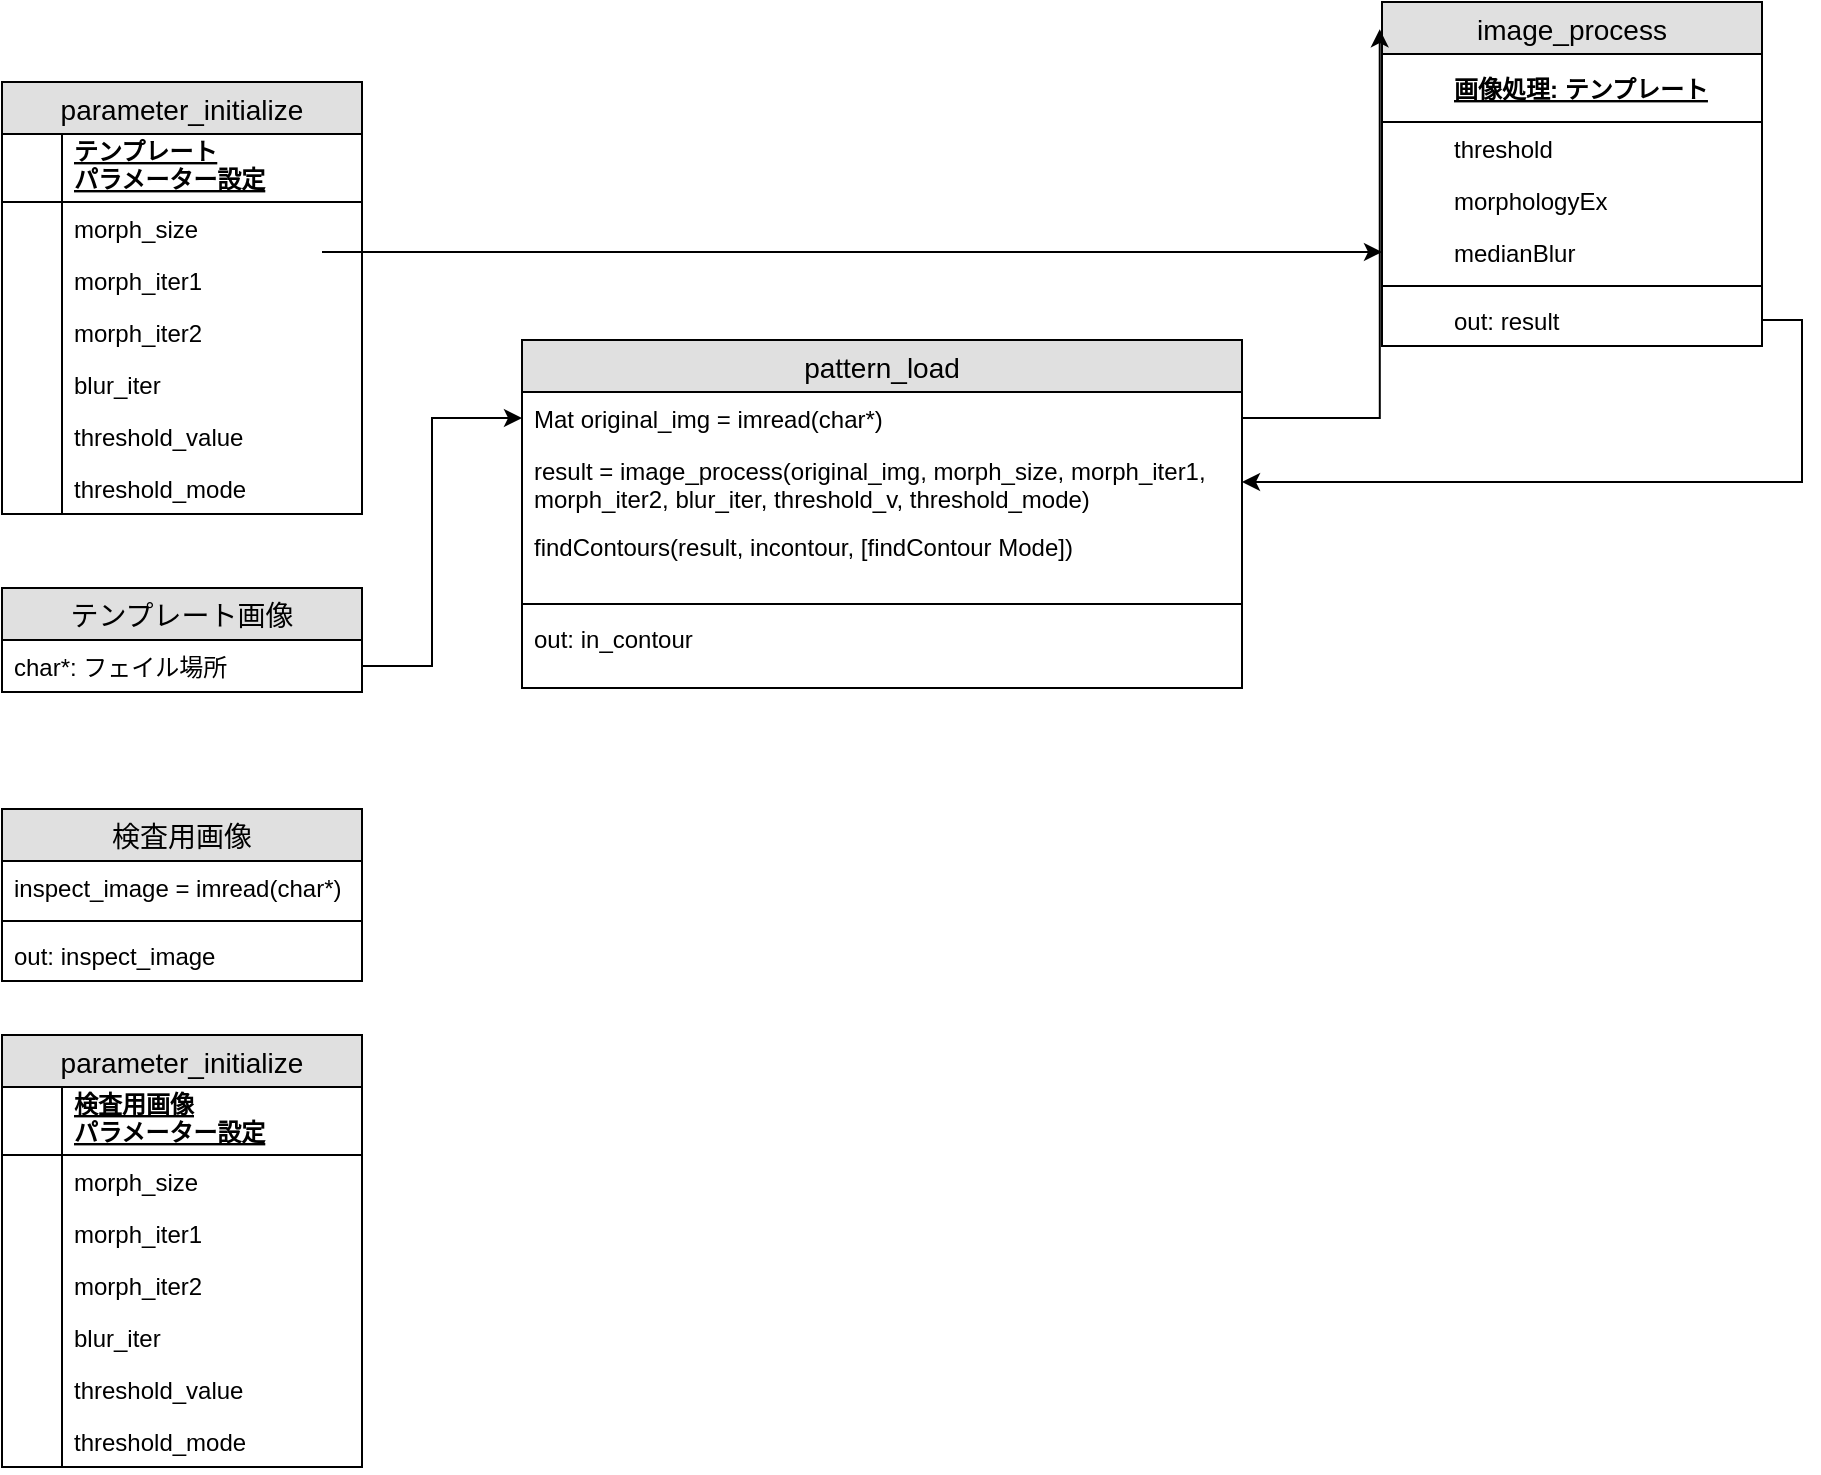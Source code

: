 <mxfile type="github" version="10.5.7"><diagram id="e56a1550-8fbb-45ad-956c-1786394a9013" name="Page-1"><mxGraphModel grid="1" dx="888" dy="621" gridSize="10" guides="1" tooltips="1" connect="1" arrows="1" fold="1" page="1" pageScale="1" pageWidth="1169" pageHeight="827" math="0" shadow="0" background="#ffffff"><root><mxCell id="0" /><mxCell id="1" parent="0" /><mxCell id="8Xmpn3u3pJ4hBeIKlxWt-1" value="pattern_load" parent="1" style="swimlane;fontStyle=0;childLayout=stackLayout;horizontal=1;startSize=26;fillColor=#e0e0e0;horizontalStack=0;resizeParent=1;resizeParentMax=0;resizeLast=0;collapsible=1;marginBottom=0;swimlaneFillColor=#ffffff;align=center;fontSize=14;" vertex="1"><mxGeometry as="geometry" x="310" y="176" width="360" height="174" /></mxCell><mxCell id="8Xmpn3u3pJ4hBeIKlxWt-2" value="Mat original_img = imread(char*)&#10;" parent="8Xmpn3u3pJ4hBeIKlxWt-1" style="text;strokeColor=none;fillColor=none;spacingLeft=4;spacingRight=4;overflow=hidden;rotatable=0;points=[[0,0.5],[1,0.5]];portConstraint=eastwest;fontSize=12;" vertex="1"><mxGeometry as="geometry" y="26" width="360" height="26" /></mxCell><mxCell id="8Xmpn3u3pJ4hBeIKlxWt-3" value="result = image_process(original_img, morph_size, morph_iter1, &#10;morph_iter2, blur_iter, threshold_v, threshold_mode)&#10;" parent="8Xmpn3u3pJ4hBeIKlxWt-1" style="text;strokeColor=none;fillColor=none;spacingLeft=4;spacingRight=4;overflow=hidden;rotatable=0;points=[[0,0.5],[1,0.5]];portConstraint=eastwest;fontSize=12;" vertex="1"><mxGeometry as="geometry" y="52" width="360" height="38" /></mxCell><mxCell id="8Xmpn3u3pJ4hBeIKlxWt-32" value="findContours(result, incontour, [findContour Mode])" parent="8Xmpn3u3pJ4hBeIKlxWt-1" style="text;strokeColor=none;fillColor=none;spacingLeft=4;spacingRight=4;overflow=hidden;rotatable=0;points=[[0,0.5],[1,0.5]];portConstraint=eastwest;fontSize=12;" vertex="1"><mxGeometry as="geometry" y="90" width="360" height="38" /></mxCell><mxCell id="8Xmpn3u3pJ4hBeIKlxWt-34" value="" parent="8Xmpn3u3pJ4hBeIKlxWt-1" style="line;strokeWidth=1;fillColor=none;align=left;verticalAlign=middle;spacingTop=-1;spacingLeft=3;spacingRight=3;rotatable=0;labelPosition=right;points=[];portConstraint=eastwest;fontSize=12;" vertex="1"><mxGeometry as="geometry" y="128" width="360" height="8" /></mxCell><mxCell id="8Xmpn3u3pJ4hBeIKlxWt-33" value="out: in_contour" parent="8Xmpn3u3pJ4hBeIKlxWt-1" style="text;strokeColor=none;fillColor=none;spacingLeft=4;spacingRight=4;overflow=hidden;rotatable=0;points=[[0,0.5],[1,0.5]];portConstraint=eastwest;fontSize=12;" vertex="1"><mxGeometry as="geometry" y="136" width="360" height="38" /></mxCell><mxCell id="8Xmpn3u3pJ4hBeIKlxWt-5" value="parameter_initialize" parent="1" style="swimlane;fontStyle=0;childLayout=stackLayout;horizontal=1;startSize=26;fillColor=#e0e0e0;horizontalStack=0;resizeParent=1;resizeParentMax=0;resizeLast=0;collapsible=1;marginBottom=0;swimlaneFillColor=#ffffff;align=center;fontSize=14;" vertex="1"><mxGeometry as="geometry" x="50" y="47" width="180" height="216" /></mxCell><mxCell id="8Xmpn3u3pJ4hBeIKlxWt-6" value="テンプレート&#10;パラメーター設定&#10;" parent="8Xmpn3u3pJ4hBeIKlxWt-5" style="shape=partialRectangle;top=0;left=0;right=0;bottom=1;align=left;verticalAlign=middle;fillColor=none;spacingLeft=34;spacingRight=4;overflow=hidden;rotatable=0;points=[[0,0.5],[1,0.5]];portConstraint=eastwest;dropTarget=0;fontStyle=5;fontSize=12;" vertex="1"><mxGeometry as="geometry" y="26" width="180" height="34" /></mxCell><mxCell id="8Xmpn3u3pJ4hBeIKlxWt-7" value="" parent="8Xmpn3u3pJ4hBeIKlxWt-6" style="shape=partialRectangle;top=0;left=0;bottom=0;fillColor=none;align=left;verticalAlign=middle;spacingLeft=4;spacingRight=4;overflow=hidden;rotatable=0;points=[];portConstraint=eastwest;part=1;fontSize=12;" vertex="1" connectable="0"><mxGeometry as="geometry" width="30" height="34" /></mxCell><mxCell id="8Xmpn3u3pJ4hBeIKlxWt-8" value="morph_size" parent="8Xmpn3u3pJ4hBeIKlxWt-5" style="shape=partialRectangle;top=0;left=0;right=0;bottom=0;align=left;verticalAlign=top;fillColor=none;spacingLeft=34;spacingRight=4;overflow=hidden;rotatable=0;points=[[0,0.5],[1,0.5]];portConstraint=eastwest;dropTarget=0;fontSize=12;" vertex="1"><mxGeometry as="geometry" y="60" width="180" height="26" /></mxCell><mxCell id="8Xmpn3u3pJ4hBeIKlxWt-9" value="" parent="8Xmpn3u3pJ4hBeIKlxWt-8" style="shape=partialRectangle;top=0;left=0;bottom=0;fillColor=none;align=left;verticalAlign=top;spacingLeft=4;spacingRight=4;overflow=hidden;rotatable=0;points=[];portConstraint=eastwest;part=1;fontSize=12;" vertex="1" connectable="0"><mxGeometry as="geometry" width="30" height="26" /></mxCell><mxCell id="8Xmpn3u3pJ4hBeIKlxWt-10" value="morph_iter1&#10;" parent="8Xmpn3u3pJ4hBeIKlxWt-5" style="shape=partialRectangle;top=0;left=0;right=0;bottom=0;align=left;verticalAlign=top;fillColor=none;spacingLeft=34;spacingRight=4;overflow=hidden;rotatable=0;points=[[0,0.5],[1,0.5]];portConstraint=eastwest;dropTarget=0;fontSize=12;" vertex="1"><mxGeometry as="geometry" y="86" width="180" height="26" /></mxCell><mxCell id="8Xmpn3u3pJ4hBeIKlxWt-11" value="" parent="8Xmpn3u3pJ4hBeIKlxWt-10" style="shape=partialRectangle;top=0;left=0;bottom=0;fillColor=none;align=left;verticalAlign=top;spacingLeft=4;spacingRight=4;overflow=hidden;rotatable=0;points=[];portConstraint=eastwest;part=1;fontSize=12;" vertex="1" connectable="0"><mxGeometry as="geometry" width="30" height="26" /></mxCell><mxCell id="8Xmpn3u3pJ4hBeIKlxWt-12" value="morph_iter2&#10;" parent="8Xmpn3u3pJ4hBeIKlxWt-5" style="shape=partialRectangle;top=0;left=0;right=0;bottom=0;align=left;verticalAlign=top;fillColor=none;spacingLeft=34;spacingRight=4;overflow=hidden;rotatable=0;points=[[0,0.5],[1,0.5]];portConstraint=eastwest;dropTarget=0;fontSize=12;" vertex="1"><mxGeometry as="geometry" y="112" width="180" height="26" /></mxCell><mxCell id="8Xmpn3u3pJ4hBeIKlxWt-13" value="" parent="8Xmpn3u3pJ4hBeIKlxWt-12" style="shape=partialRectangle;top=0;left=0;bottom=0;fillColor=none;align=left;verticalAlign=top;spacingLeft=4;spacingRight=4;overflow=hidden;rotatable=0;points=[];portConstraint=eastwest;part=1;fontSize=12;" vertex="1" connectable="0"><mxGeometry as="geometry" width="30" height="26" /></mxCell><mxCell id="8Xmpn3u3pJ4hBeIKlxWt-16" value="blur_iter&#10;" parent="8Xmpn3u3pJ4hBeIKlxWt-5" style="shape=partialRectangle;top=0;left=0;right=0;bottom=0;align=left;verticalAlign=top;fillColor=none;spacingLeft=34;spacingRight=4;overflow=hidden;rotatable=0;points=[[0,0.5],[1,0.5]];portConstraint=eastwest;dropTarget=0;fontSize=12;" vertex="1"><mxGeometry as="geometry" y="138" width="180" height="26" /></mxCell><mxCell id="8Xmpn3u3pJ4hBeIKlxWt-17" value="" parent="8Xmpn3u3pJ4hBeIKlxWt-16" style="shape=partialRectangle;top=0;left=0;bottom=0;fillColor=none;align=left;verticalAlign=top;spacingLeft=4;spacingRight=4;overflow=hidden;rotatable=0;points=[];portConstraint=eastwest;part=1;fontSize=12;" vertex="1" connectable="0"><mxGeometry as="geometry" width="30" height="26" /></mxCell><mxCell id="8Xmpn3u3pJ4hBeIKlxWt-18" value="threshold_value&#10;" parent="8Xmpn3u3pJ4hBeIKlxWt-5" style="shape=partialRectangle;top=0;left=0;right=0;bottom=0;align=left;verticalAlign=top;fillColor=none;spacingLeft=34;spacingRight=4;overflow=hidden;rotatable=0;points=[[0,0.5],[1,0.5]];portConstraint=eastwest;dropTarget=0;fontSize=12;" vertex="1"><mxGeometry as="geometry" y="164" width="180" height="26" /></mxCell><mxCell id="8Xmpn3u3pJ4hBeIKlxWt-19" value="" parent="8Xmpn3u3pJ4hBeIKlxWt-18" style="shape=partialRectangle;top=0;left=0;bottom=0;fillColor=none;align=left;verticalAlign=top;spacingLeft=4;spacingRight=4;overflow=hidden;rotatable=0;points=[];portConstraint=eastwest;part=1;fontSize=12;" vertex="1" connectable="0"><mxGeometry as="geometry" width="30" height="26" /></mxCell><mxCell id="8Xmpn3u3pJ4hBeIKlxWt-20" value="threshold_mode&#10;" parent="8Xmpn3u3pJ4hBeIKlxWt-5" style="shape=partialRectangle;top=0;left=0;right=0;bottom=0;align=left;verticalAlign=top;fillColor=none;spacingLeft=34;spacingRight=4;overflow=hidden;rotatable=0;points=[[0,0.5],[1,0.5]];portConstraint=eastwest;dropTarget=0;fontSize=12;" vertex="1"><mxGeometry as="geometry" y="190" width="180" height="26" /></mxCell><mxCell id="8Xmpn3u3pJ4hBeIKlxWt-21" value="" parent="8Xmpn3u3pJ4hBeIKlxWt-20" style="shape=partialRectangle;top=0;left=0;bottom=0;fillColor=none;align=left;verticalAlign=top;spacingLeft=4;spacingRight=4;overflow=hidden;rotatable=0;points=[];portConstraint=eastwest;part=1;fontSize=12;" vertex="1" connectable="0"><mxGeometry as="geometry" width="30" height="26" /></mxCell><mxCell id="8Xmpn3u3pJ4hBeIKlxWt-22" value="テンプレート画像" parent="1" style="swimlane;fontStyle=0;childLayout=stackLayout;horizontal=1;startSize=26;fillColor=#e0e0e0;horizontalStack=0;resizeParent=1;resizeParentMax=0;resizeLast=0;collapsible=1;marginBottom=0;swimlaneFillColor=#ffffff;align=center;fontSize=14;" vertex="1"><mxGeometry as="geometry" x="50" y="300" width="180" height="52" /></mxCell><mxCell id="8Xmpn3u3pJ4hBeIKlxWt-23" value="char*: フェイル場所" parent="8Xmpn3u3pJ4hBeIKlxWt-22" style="text;strokeColor=none;fillColor=none;spacingLeft=4;spacingRight=4;overflow=hidden;rotatable=0;points=[[0,0.5],[1,0.5]];portConstraint=eastwest;fontSize=12;" vertex="1"><mxGeometry as="geometry" y="26" width="180" height="26" /></mxCell><mxCell id="8Xmpn3u3pJ4hBeIKlxWt-26" parent="1" style="edgeStyle=orthogonalEdgeStyle;rounded=0;orthogonalLoop=1;jettySize=auto;html=1;exitX=1;exitY=0.5;exitDx=0;exitDy=0;entryX=0;entryY=0.5;entryDx=0;entryDy=0;" edge="1" target="8Xmpn3u3pJ4hBeIKlxWt-2" source="8Xmpn3u3pJ4hBeIKlxWt-23"><mxGeometry as="geometry" relative="1"><Array as="points"><mxPoint x="265" y="339" /><mxPoint x="265" y="215" /></Array></mxGeometry></mxCell><mxCell id="8Xmpn3u3pJ4hBeIKlxWt-35" value="image_process" parent="1" style="swimlane;fontStyle=0;childLayout=stackLayout;horizontal=1;startSize=26;fillColor=#e0e0e0;horizontalStack=0;resizeParent=1;resizeParentMax=0;resizeLast=0;collapsible=1;marginBottom=0;swimlaneFillColor=#ffffff;align=center;fontSize=14;" vertex="1"><mxGeometry as="geometry" x="740" y="7" width="190" height="172" /></mxCell><mxCell id="8Xmpn3u3pJ4hBeIKlxWt-36" value="画像処理: テンプレート" parent="8Xmpn3u3pJ4hBeIKlxWt-35" style="shape=partialRectangle;top=0;left=0;right=0;bottom=1;align=left;verticalAlign=middle;fillColor=none;spacingLeft=34;spacingRight=4;overflow=hidden;rotatable=0;points=[[0,0.5],[1,0.5]];portConstraint=eastwest;dropTarget=0;fontStyle=5;fontSize=12;" vertex="1"><mxGeometry as="geometry" y="26" width="190" height="34" /></mxCell><mxCell id="8Xmpn3u3pJ4hBeIKlxWt-38" value="threshold" parent="8Xmpn3u3pJ4hBeIKlxWt-35" style="shape=partialRectangle;top=0;left=0;right=0;bottom=0;align=left;verticalAlign=top;fillColor=none;spacingLeft=34;spacingRight=4;overflow=hidden;rotatable=0;points=[[0,0.5],[1,0.5]];portConstraint=eastwest;dropTarget=0;fontSize=12;" vertex="1"><mxGeometry as="geometry" y="60" width="190" height="26" /></mxCell><mxCell id="8Xmpn3u3pJ4hBeIKlxWt-40" value="morphologyEx" parent="8Xmpn3u3pJ4hBeIKlxWt-35" style="shape=partialRectangle;top=0;left=0;right=0;bottom=0;align=left;verticalAlign=top;fillColor=none;spacingLeft=34;spacingRight=4;overflow=hidden;rotatable=0;points=[[0,0.5],[1,0.5]];portConstraint=eastwest;dropTarget=0;fontSize=12;" vertex="1"><mxGeometry as="geometry" y="86" width="190" height="26" /></mxCell><mxCell id="8Xmpn3u3pJ4hBeIKlxWt-42" value="medianBlur" parent="8Xmpn3u3pJ4hBeIKlxWt-35" style="shape=partialRectangle;top=0;left=0;right=0;bottom=0;align=left;verticalAlign=top;fillColor=none;spacingLeft=34;spacingRight=4;overflow=hidden;rotatable=0;points=[[0,0.5],[1,0.5]];portConstraint=eastwest;dropTarget=0;fontSize=12;" vertex="1"><mxGeometry as="geometry" y="112" width="190" height="26" /></mxCell><mxCell id="8Xmpn3u3pJ4hBeIKlxWt-58" value="" parent="8Xmpn3u3pJ4hBeIKlxWt-35" style="line;strokeWidth=1;fillColor=none;align=left;verticalAlign=middle;spacingTop=-1;spacingLeft=3;spacingRight=3;rotatable=0;labelPosition=right;points=[];portConstraint=eastwest;fontSize=12;" vertex="1"><mxGeometry as="geometry" y="138" width="190" height="8" /></mxCell><mxCell id="8Xmpn3u3pJ4hBeIKlxWt-56" value="out: result&#10;" parent="8Xmpn3u3pJ4hBeIKlxWt-35" style="shape=partialRectangle;top=0;left=0;right=0;bottom=0;align=left;verticalAlign=top;fillColor=none;spacingLeft=34;spacingRight=4;overflow=hidden;rotatable=0;points=[[0,0.5],[1,0.5]];portConstraint=eastwest;dropTarget=0;fontSize=12;" vertex="1"><mxGeometry as="geometry" y="146" width="190" height="26" /></mxCell><mxCell id="8Xmpn3u3pJ4hBeIKlxWt-54" parent="1" style="edgeStyle=orthogonalEdgeStyle;rounded=0;orthogonalLoop=1;jettySize=auto;html=1;entryX=0;entryY=0.5;entryDx=0;entryDy=0;" edge="1" target="8Xmpn3u3pJ4hBeIKlxWt-42"><mxGeometry as="geometry" relative="1"><mxPoint as="sourcePoint" x="210" y="132" /><Array as="points"><mxPoint x="210" y="132" /></Array></mxGeometry></mxCell><mxCell id="8Xmpn3u3pJ4hBeIKlxWt-55" parent="1" style="edgeStyle=orthogonalEdgeStyle;rounded=0;orthogonalLoop=1;jettySize=auto;html=1;exitX=1;exitY=0.5;exitDx=0;exitDy=0;entryX=-0.006;entryY=0.079;entryDx=0;entryDy=0;entryPerimeter=0;" edge="1" target="8Xmpn3u3pJ4hBeIKlxWt-35" source="8Xmpn3u3pJ4hBeIKlxWt-2"><mxGeometry as="geometry" relative="1" /></mxCell><mxCell id="8Xmpn3u3pJ4hBeIKlxWt-59" parent="1" style="edgeStyle=orthogonalEdgeStyle;rounded=0;orthogonalLoop=1;jettySize=auto;html=1;exitX=1;exitY=0.5;exitDx=0;exitDy=0;entryX=1;entryY=0.5;entryDx=0;entryDy=0;" edge="1" target="8Xmpn3u3pJ4hBeIKlxWt-3" source="8Xmpn3u3pJ4hBeIKlxWt-56"><mxGeometry as="geometry" relative="1" /></mxCell><mxCell id="8Xmpn3u3pJ4hBeIKlxWt-60" value="検査用画像" parent="1" style="swimlane;fontStyle=0;childLayout=stackLayout;horizontal=1;startSize=26;fillColor=#e0e0e0;horizontalStack=0;resizeParent=1;resizeParentMax=0;resizeLast=0;collapsible=1;marginBottom=0;swimlaneFillColor=#ffffff;align=center;fontSize=14;" vertex="1"><mxGeometry as="geometry" x="50" y="410.5" width="180" height="86" /></mxCell><mxCell id="8Xmpn3u3pJ4hBeIKlxWt-61" value="inspect_image = imread(char*)" parent="8Xmpn3u3pJ4hBeIKlxWt-60" style="text;strokeColor=none;fillColor=none;spacingLeft=4;spacingRight=4;overflow=hidden;rotatable=0;points=[[0,0.5],[1,0.5]];portConstraint=eastwest;fontSize=12;" vertex="1"><mxGeometry as="geometry" y="26" width="180" height="26" /></mxCell><mxCell id="8Xmpn3u3pJ4hBeIKlxWt-63" value="" parent="8Xmpn3u3pJ4hBeIKlxWt-60" style="line;strokeWidth=1;fillColor=none;align=left;verticalAlign=middle;spacingTop=-1;spacingLeft=3;spacingRight=3;rotatable=0;labelPosition=right;points=[];portConstraint=eastwest;fontSize=12;" vertex="1"><mxGeometry as="geometry" y="52" width="180" height="8" /></mxCell><mxCell id="8Xmpn3u3pJ4hBeIKlxWt-62" value="out: inspect_image&#10;" parent="8Xmpn3u3pJ4hBeIKlxWt-60" style="text;strokeColor=none;fillColor=none;spacingLeft=4;spacingRight=4;overflow=hidden;rotatable=0;points=[[0,0.5],[1,0.5]];portConstraint=eastwest;fontSize=12;" vertex="1"><mxGeometry as="geometry" y="60" width="180" height="26" /></mxCell><mxCell id="8Xmpn3u3pJ4hBeIKlxWt-64" value="parameter_initialize" parent="1" style="swimlane;fontStyle=0;childLayout=stackLayout;horizontal=1;startSize=26;fillColor=#e0e0e0;horizontalStack=0;resizeParent=1;resizeParentMax=0;resizeLast=0;collapsible=1;marginBottom=0;swimlaneFillColor=#ffffff;align=center;fontSize=14;" vertex="1"><mxGeometry as="geometry" x="50" y="523.5" width="180" height="216" /></mxCell><mxCell id="8Xmpn3u3pJ4hBeIKlxWt-65" value="検査用画像&#10;パラメーター設定&#10;" parent="8Xmpn3u3pJ4hBeIKlxWt-64" style="shape=partialRectangle;top=0;left=0;right=0;bottom=1;align=left;verticalAlign=middle;fillColor=none;spacingLeft=34;spacingRight=4;overflow=hidden;rotatable=0;points=[[0,0.5],[1,0.5]];portConstraint=eastwest;dropTarget=0;fontStyle=5;fontSize=12;" vertex="1"><mxGeometry as="geometry" y="26" width="180" height="34" /></mxCell><mxCell id="8Xmpn3u3pJ4hBeIKlxWt-66" value="" parent="8Xmpn3u3pJ4hBeIKlxWt-65" style="shape=partialRectangle;top=0;left=0;bottom=0;fillColor=none;align=left;verticalAlign=middle;spacingLeft=4;spacingRight=4;overflow=hidden;rotatable=0;points=[];portConstraint=eastwest;part=1;fontSize=12;" vertex="1" connectable="0"><mxGeometry as="geometry" width="30" height="34" /></mxCell><mxCell id="8Xmpn3u3pJ4hBeIKlxWt-67" value="morph_size" parent="8Xmpn3u3pJ4hBeIKlxWt-64" style="shape=partialRectangle;top=0;left=0;right=0;bottom=0;align=left;verticalAlign=top;fillColor=none;spacingLeft=34;spacingRight=4;overflow=hidden;rotatable=0;points=[[0,0.5],[1,0.5]];portConstraint=eastwest;dropTarget=0;fontSize=12;" vertex="1"><mxGeometry as="geometry" y="60" width="180" height="26" /></mxCell><mxCell id="8Xmpn3u3pJ4hBeIKlxWt-68" value="" parent="8Xmpn3u3pJ4hBeIKlxWt-67" style="shape=partialRectangle;top=0;left=0;bottom=0;fillColor=none;align=left;verticalAlign=top;spacingLeft=4;spacingRight=4;overflow=hidden;rotatable=0;points=[];portConstraint=eastwest;part=1;fontSize=12;" vertex="1" connectable="0"><mxGeometry as="geometry" width="30" height="26" /></mxCell><mxCell id="8Xmpn3u3pJ4hBeIKlxWt-69" value="morph_iter1&#10;" parent="8Xmpn3u3pJ4hBeIKlxWt-64" style="shape=partialRectangle;top=0;left=0;right=0;bottom=0;align=left;verticalAlign=top;fillColor=none;spacingLeft=34;spacingRight=4;overflow=hidden;rotatable=0;points=[[0,0.5],[1,0.5]];portConstraint=eastwest;dropTarget=0;fontSize=12;" vertex="1"><mxGeometry as="geometry" y="86" width="180" height="26" /></mxCell><mxCell id="8Xmpn3u3pJ4hBeIKlxWt-70" value="" parent="8Xmpn3u3pJ4hBeIKlxWt-69" style="shape=partialRectangle;top=0;left=0;bottom=0;fillColor=none;align=left;verticalAlign=top;spacingLeft=4;spacingRight=4;overflow=hidden;rotatable=0;points=[];portConstraint=eastwest;part=1;fontSize=12;" vertex="1" connectable="0"><mxGeometry as="geometry" width="30" height="26" /></mxCell><mxCell id="8Xmpn3u3pJ4hBeIKlxWt-71" value="morph_iter2&#10;" parent="8Xmpn3u3pJ4hBeIKlxWt-64" style="shape=partialRectangle;top=0;left=0;right=0;bottom=0;align=left;verticalAlign=top;fillColor=none;spacingLeft=34;spacingRight=4;overflow=hidden;rotatable=0;points=[[0,0.5],[1,0.5]];portConstraint=eastwest;dropTarget=0;fontSize=12;" vertex="1"><mxGeometry as="geometry" y="112" width="180" height="26" /></mxCell><mxCell id="8Xmpn3u3pJ4hBeIKlxWt-72" value="" parent="8Xmpn3u3pJ4hBeIKlxWt-71" style="shape=partialRectangle;top=0;left=0;bottom=0;fillColor=none;align=left;verticalAlign=top;spacingLeft=4;spacingRight=4;overflow=hidden;rotatable=0;points=[];portConstraint=eastwest;part=1;fontSize=12;" vertex="1" connectable="0"><mxGeometry as="geometry" width="30" height="26" /></mxCell><mxCell id="8Xmpn3u3pJ4hBeIKlxWt-73" value="blur_iter&#10;" parent="8Xmpn3u3pJ4hBeIKlxWt-64" style="shape=partialRectangle;top=0;left=0;right=0;bottom=0;align=left;verticalAlign=top;fillColor=none;spacingLeft=34;spacingRight=4;overflow=hidden;rotatable=0;points=[[0,0.5],[1,0.5]];portConstraint=eastwest;dropTarget=0;fontSize=12;" vertex="1"><mxGeometry as="geometry" y="138" width="180" height="26" /></mxCell><mxCell id="8Xmpn3u3pJ4hBeIKlxWt-74" value="" parent="8Xmpn3u3pJ4hBeIKlxWt-73" style="shape=partialRectangle;top=0;left=0;bottom=0;fillColor=none;align=left;verticalAlign=top;spacingLeft=4;spacingRight=4;overflow=hidden;rotatable=0;points=[];portConstraint=eastwest;part=1;fontSize=12;" vertex="1" connectable="0"><mxGeometry as="geometry" width="30" height="26" /></mxCell><mxCell id="8Xmpn3u3pJ4hBeIKlxWt-75" value="threshold_value&#10;" parent="8Xmpn3u3pJ4hBeIKlxWt-64" style="shape=partialRectangle;top=0;left=0;right=0;bottom=0;align=left;verticalAlign=top;fillColor=none;spacingLeft=34;spacingRight=4;overflow=hidden;rotatable=0;points=[[0,0.5],[1,0.5]];portConstraint=eastwest;dropTarget=0;fontSize=12;" vertex="1"><mxGeometry as="geometry" y="164" width="180" height="26" /></mxCell><mxCell id="8Xmpn3u3pJ4hBeIKlxWt-76" value="" parent="8Xmpn3u3pJ4hBeIKlxWt-75" style="shape=partialRectangle;top=0;left=0;bottom=0;fillColor=none;align=left;verticalAlign=top;spacingLeft=4;spacingRight=4;overflow=hidden;rotatable=0;points=[];portConstraint=eastwest;part=1;fontSize=12;" vertex="1" connectable="0"><mxGeometry as="geometry" width="30" height="26" /></mxCell><mxCell id="8Xmpn3u3pJ4hBeIKlxWt-77" value="threshold_mode&#10;" parent="8Xmpn3u3pJ4hBeIKlxWt-64" style="shape=partialRectangle;top=0;left=0;right=0;bottom=0;align=left;verticalAlign=top;fillColor=none;spacingLeft=34;spacingRight=4;overflow=hidden;rotatable=0;points=[[0,0.5],[1,0.5]];portConstraint=eastwest;dropTarget=0;fontSize=12;" vertex="1"><mxGeometry as="geometry" y="190" width="180" height="26" /></mxCell><mxCell id="8Xmpn3u3pJ4hBeIKlxWt-78" value="" parent="8Xmpn3u3pJ4hBeIKlxWt-77" style="shape=partialRectangle;top=0;left=0;bottom=0;fillColor=none;align=left;verticalAlign=top;spacingLeft=4;spacingRight=4;overflow=hidden;rotatable=0;points=[];portConstraint=eastwest;part=1;fontSize=12;" vertex="1" connectable="0"><mxGeometry as="geometry" width="30" height="26" /></mxCell></root></mxGraphModel></diagram></mxfile>